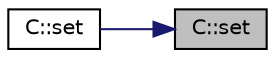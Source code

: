 digraph "C::set"
{
 // LATEX_PDF_SIZE
  edge [fontname="Helvetica",fontsize="10",labelfontname="Helvetica",labelfontsize="10"];
  node [fontname="Helvetica",fontsize="10",shape=record];
  rankdir="RL";
  Node1 [label="C::set",height=0.2,width=0.4,color="black", fillcolor="grey75", style="filled", fontcolor="black",tooltip=" "];
  Node1 -> Node2 [dir="back",color="midnightblue",fontsize="10",style="solid"];
  Node2 [label="C::set",height=0.2,width=0.4,color="black", fillcolor="white", style="filled",URL="$classC.html#aebe59acd5e7179fb5b9a9c469567ead1",tooltip=" "];
}
